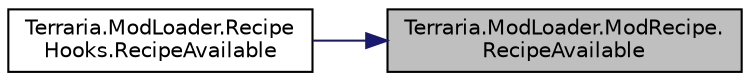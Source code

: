 digraph "Terraria.ModLoader.ModRecipe.RecipeAvailable"
{
 // LATEX_PDF_SIZE
  edge [fontname="Helvetica",fontsize="10",labelfontname="Helvetica",labelfontsize="10"];
  node [fontname="Helvetica",fontsize="10",shape=record];
  rankdir="RL";
  Node1 [label="Terraria.ModLoader.ModRecipe.\lRecipeAvailable",height=0.2,width=0.4,color="black", fillcolor="grey75", style="filled", fontcolor="black",tooltip="Whether or not the conditions are met for this recipe to be available for the player to use...."];
  Node1 -> Node2 [dir="back",color="midnightblue",fontsize="10",style="solid",fontname="Helvetica"];
  Node2 [label="Terraria.ModLoader.Recipe\lHooks.RecipeAvailable",height=0.2,width=0.4,color="black", fillcolor="white", style="filled",URL="$class_terraria_1_1_mod_loader_1_1_recipe_hooks.html#ab9f1ed645419af945440ca71f26aca5b",tooltip="Returns whether or not the conditions are met for this recipe to be available for the player to use."];
}
